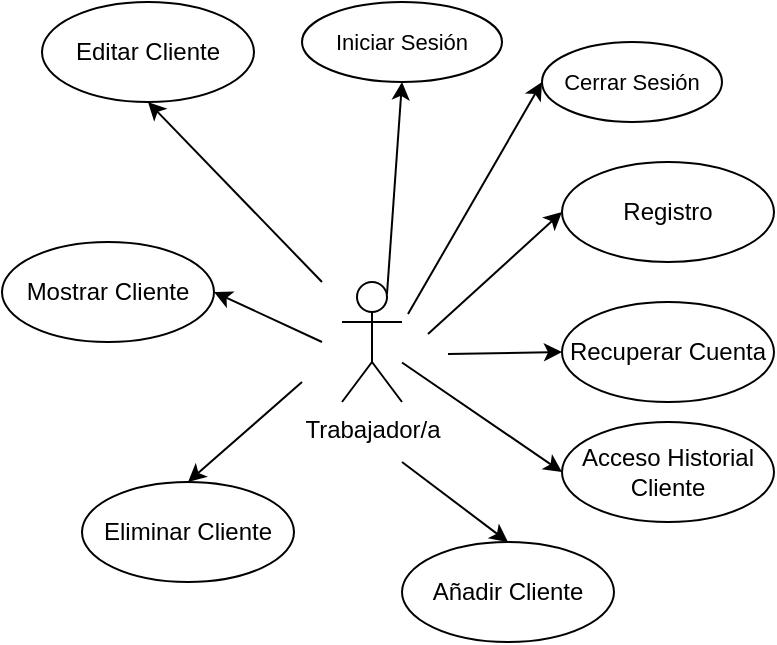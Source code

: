 <mxfile version="24.4.0" type="github">
  <diagram name="Página-1" id="wMXIjXRSxZ6juT7fJsoi">
    <mxGraphModel dx="880" dy="484" grid="1" gridSize="10" guides="1" tooltips="1" connect="1" arrows="1" fold="1" page="1" pageScale="1" pageWidth="827" pageHeight="1169" math="0" shadow="0">
      <root>
        <mxCell id="0" />
        <mxCell id="1" parent="0" />
        <mxCell id="B5DOOvtxEXuUaGtdDG8v-1" value="Trabajador/a" style="shape=umlActor;verticalLabelPosition=bottom;verticalAlign=top;html=1;outlineConnect=0;" parent="1" vertex="1">
          <mxGeometry x="270" y="280" width="30" height="60" as="geometry" />
        </mxCell>
        <mxCell id="B5DOOvtxEXuUaGtdDG8v-2" value="" style="endArrow=classic;html=1;rounded=0;exitX=0.75;exitY=0.1;exitDx=0;exitDy=0;exitPerimeter=0;entryX=0.5;entryY=1;entryDx=0;entryDy=0;" parent="1" source="B5DOOvtxEXuUaGtdDG8v-1" target="B5DOOvtxEXuUaGtdDG8v-3" edge="1">
          <mxGeometry width="50" height="50" relative="1" as="geometry">
            <mxPoint x="580" y="410" as="sourcePoint" />
            <mxPoint x="590" y="140" as="targetPoint" />
          </mxGeometry>
        </mxCell>
        <mxCell id="B5DOOvtxEXuUaGtdDG8v-3" value="&lt;font style=&quot;font-size: 11px;&quot;&gt;Iniciar Sesión&lt;/font&gt;" style="ellipse;whiteSpace=wrap;html=1;" parent="1" vertex="1">
          <mxGeometry x="250" y="140" width="100" height="40" as="geometry" />
        </mxCell>
        <mxCell id="B5DOOvtxEXuUaGtdDG8v-5" value="&lt;font style=&quot;font-size: 11px;&quot;&gt;Cerrar Sesión&lt;/font&gt;" style="ellipse;whiteSpace=wrap;html=1;" parent="1" vertex="1">
          <mxGeometry x="370" y="160" width="90" height="40" as="geometry" />
        </mxCell>
        <mxCell id="B5DOOvtxEXuUaGtdDG8v-6" value="Registro" style="ellipse;whiteSpace=wrap;html=1;" parent="1" vertex="1">
          <mxGeometry x="380" y="220" width="106" height="50" as="geometry" />
        </mxCell>
        <mxCell id="B5DOOvtxEXuUaGtdDG8v-7" value="Recuperar Cuenta" style="ellipse;whiteSpace=wrap;html=1;" parent="1" vertex="1">
          <mxGeometry x="380" y="290" width="106" height="50" as="geometry" />
        </mxCell>
        <mxCell id="B5DOOvtxEXuUaGtdDG8v-9" value="Añadir Cliente" style="ellipse;whiteSpace=wrap;html=1;" parent="1" vertex="1">
          <mxGeometry x="300" y="410" width="106" height="50" as="geometry" />
        </mxCell>
        <mxCell id="B5DOOvtxEXuUaGtdDG8v-10" value="Eliminar Cliente" style="ellipse;whiteSpace=wrap;html=1;" parent="1" vertex="1">
          <mxGeometry x="140" y="380" width="106" height="50" as="geometry" />
        </mxCell>
        <mxCell id="B5DOOvtxEXuUaGtdDG8v-11" value="Editar Cliente" style="ellipse;whiteSpace=wrap;html=1;" parent="1" vertex="1">
          <mxGeometry x="120" y="140" width="106" height="50" as="geometry" />
        </mxCell>
        <mxCell id="B5DOOvtxEXuUaGtdDG8v-12" value="Mostrar Cliente" style="ellipse;whiteSpace=wrap;html=1;" parent="1" vertex="1">
          <mxGeometry x="100" y="260" width="106" height="50" as="geometry" />
        </mxCell>
        <mxCell id="B5DOOvtxEXuUaGtdDG8v-13" value="" style="endArrow=classic;html=1;rounded=0;exitX=0.75;exitY=0.1;exitDx=0;exitDy=0;exitPerimeter=0;entryX=0;entryY=0.5;entryDx=0;entryDy=0;" parent="1" target="B5DOOvtxEXuUaGtdDG8v-5" edge="1">
          <mxGeometry width="50" height="50" relative="1" as="geometry">
            <mxPoint x="303" y="296" as="sourcePoint" />
            <mxPoint x="600" y="150" as="targetPoint" />
          </mxGeometry>
        </mxCell>
        <mxCell id="B5DOOvtxEXuUaGtdDG8v-14" value="" style="endArrow=classic;html=1;rounded=0;exitX=0.75;exitY=0.1;exitDx=0;exitDy=0;exitPerimeter=0;entryX=0;entryY=0.5;entryDx=0;entryDy=0;" parent="1" target="B5DOOvtxEXuUaGtdDG8v-6" edge="1">
          <mxGeometry width="50" height="50" relative="1" as="geometry">
            <mxPoint x="313" y="306" as="sourcePoint" />
            <mxPoint x="614" y="85" as="targetPoint" />
          </mxGeometry>
        </mxCell>
        <mxCell id="B5DOOvtxEXuUaGtdDG8v-15" value="" style="endArrow=classic;html=1;rounded=0;exitX=0.75;exitY=0.1;exitDx=0;exitDy=0;exitPerimeter=0;entryX=0;entryY=0.5;entryDx=0;entryDy=0;" parent="1" target="B5DOOvtxEXuUaGtdDG8v-7" edge="1">
          <mxGeometry width="50" height="50" relative="1" as="geometry">
            <mxPoint x="323" y="316" as="sourcePoint" />
            <mxPoint x="614" y="145" as="targetPoint" />
          </mxGeometry>
        </mxCell>
        <mxCell id="B5DOOvtxEXuUaGtdDG8v-16" value="" style="endArrow=classic;html=1;rounded=0;entryX=0;entryY=0.5;entryDx=0;entryDy=0;" parent="1" target="B5DOOvtxEXuUaGtdDG8v-8" edge="1" source="B5DOOvtxEXuUaGtdDG8v-1">
          <mxGeometry width="50" height="50" relative="1" as="geometry">
            <mxPoint x="333" y="326" as="sourcePoint" />
            <mxPoint x="614" y="205" as="targetPoint" />
          </mxGeometry>
        </mxCell>
        <mxCell id="B5DOOvtxEXuUaGtdDG8v-17" value="" style="endArrow=classic;html=1;rounded=0;entryX=0.5;entryY=0;entryDx=0;entryDy=0;" parent="1" target="B5DOOvtxEXuUaGtdDG8v-9" edge="1">
          <mxGeometry width="50" height="50" relative="1" as="geometry">
            <mxPoint x="300" y="370" as="sourcePoint" />
            <mxPoint x="614" y="265" as="targetPoint" />
          </mxGeometry>
        </mxCell>
        <mxCell id="B5DOOvtxEXuUaGtdDG8v-18" value="" style="endArrow=classic;html=1;rounded=0;entryX=0.5;entryY=0;entryDx=0;entryDy=0;" parent="1" target="B5DOOvtxEXuUaGtdDG8v-10" edge="1">
          <mxGeometry width="50" height="50" relative="1" as="geometry">
            <mxPoint x="250" y="330" as="sourcePoint" />
            <mxPoint x="614" y="335" as="targetPoint" />
          </mxGeometry>
        </mxCell>
        <mxCell id="B5DOOvtxEXuUaGtdDG8v-19" value="" style="endArrow=classic;html=1;rounded=0;entryX=0.5;entryY=1;entryDx=0;entryDy=0;" parent="1" target="B5DOOvtxEXuUaGtdDG8v-11" edge="1">
          <mxGeometry width="50" height="50" relative="1" as="geometry">
            <mxPoint x="260" y="280" as="sourcePoint" />
            <mxPoint x="614" y="405" as="targetPoint" />
          </mxGeometry>
        </mxCell>
        <mxCell id="B5DOOvtxEXuUaGtdDG8v-20" value="" style="endArrow=classic;html=1;rounded=0;entryX=1;entryY=0.5;entryDx=0;entryDy=0;" parent="1" target="B5DOOvtxEXuUaGtdDG8v-12" edge="1">
          <mxGeometry width="50" height="50" relative="1" as="geometry">
            <mxPoint x="260" y="310" as="sourcePoint" />
            <mxPoint x="614" y="465" as="targetPoint" />
          </mxGeometry>
        </mxCell>
        <mxCell id="B5DOOvtxEXuUaGtdDG8v-8" value="Acceso Historial Cliente" style="ellipse;whiteSpace=wrap;html=1;" parent="1" vertex="1">
          <mxGeometry x="380" y="350" width="106" height="50" as="geometry" />
        </mxCell>
      </root>
    </mxGraphModel>
  </diagram>
</mxfile>
